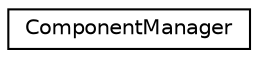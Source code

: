 digraph "Graphical Class Hierarchy"
{
  edge [fontname="Helvetica",fontsize="10",labelfontname="Helvetica",labelfontsize="10"];
  node [fontname="Helvetica",fontsize="10",shape=record];
  rankdir="LR";
  Node1 [label="ComponentManager",height=0.2,width=0.4,color="black", fillcolor="white", style="filled",URL="$class_component_manager.html",tooltip="Helper class that creates all components. "];
}
